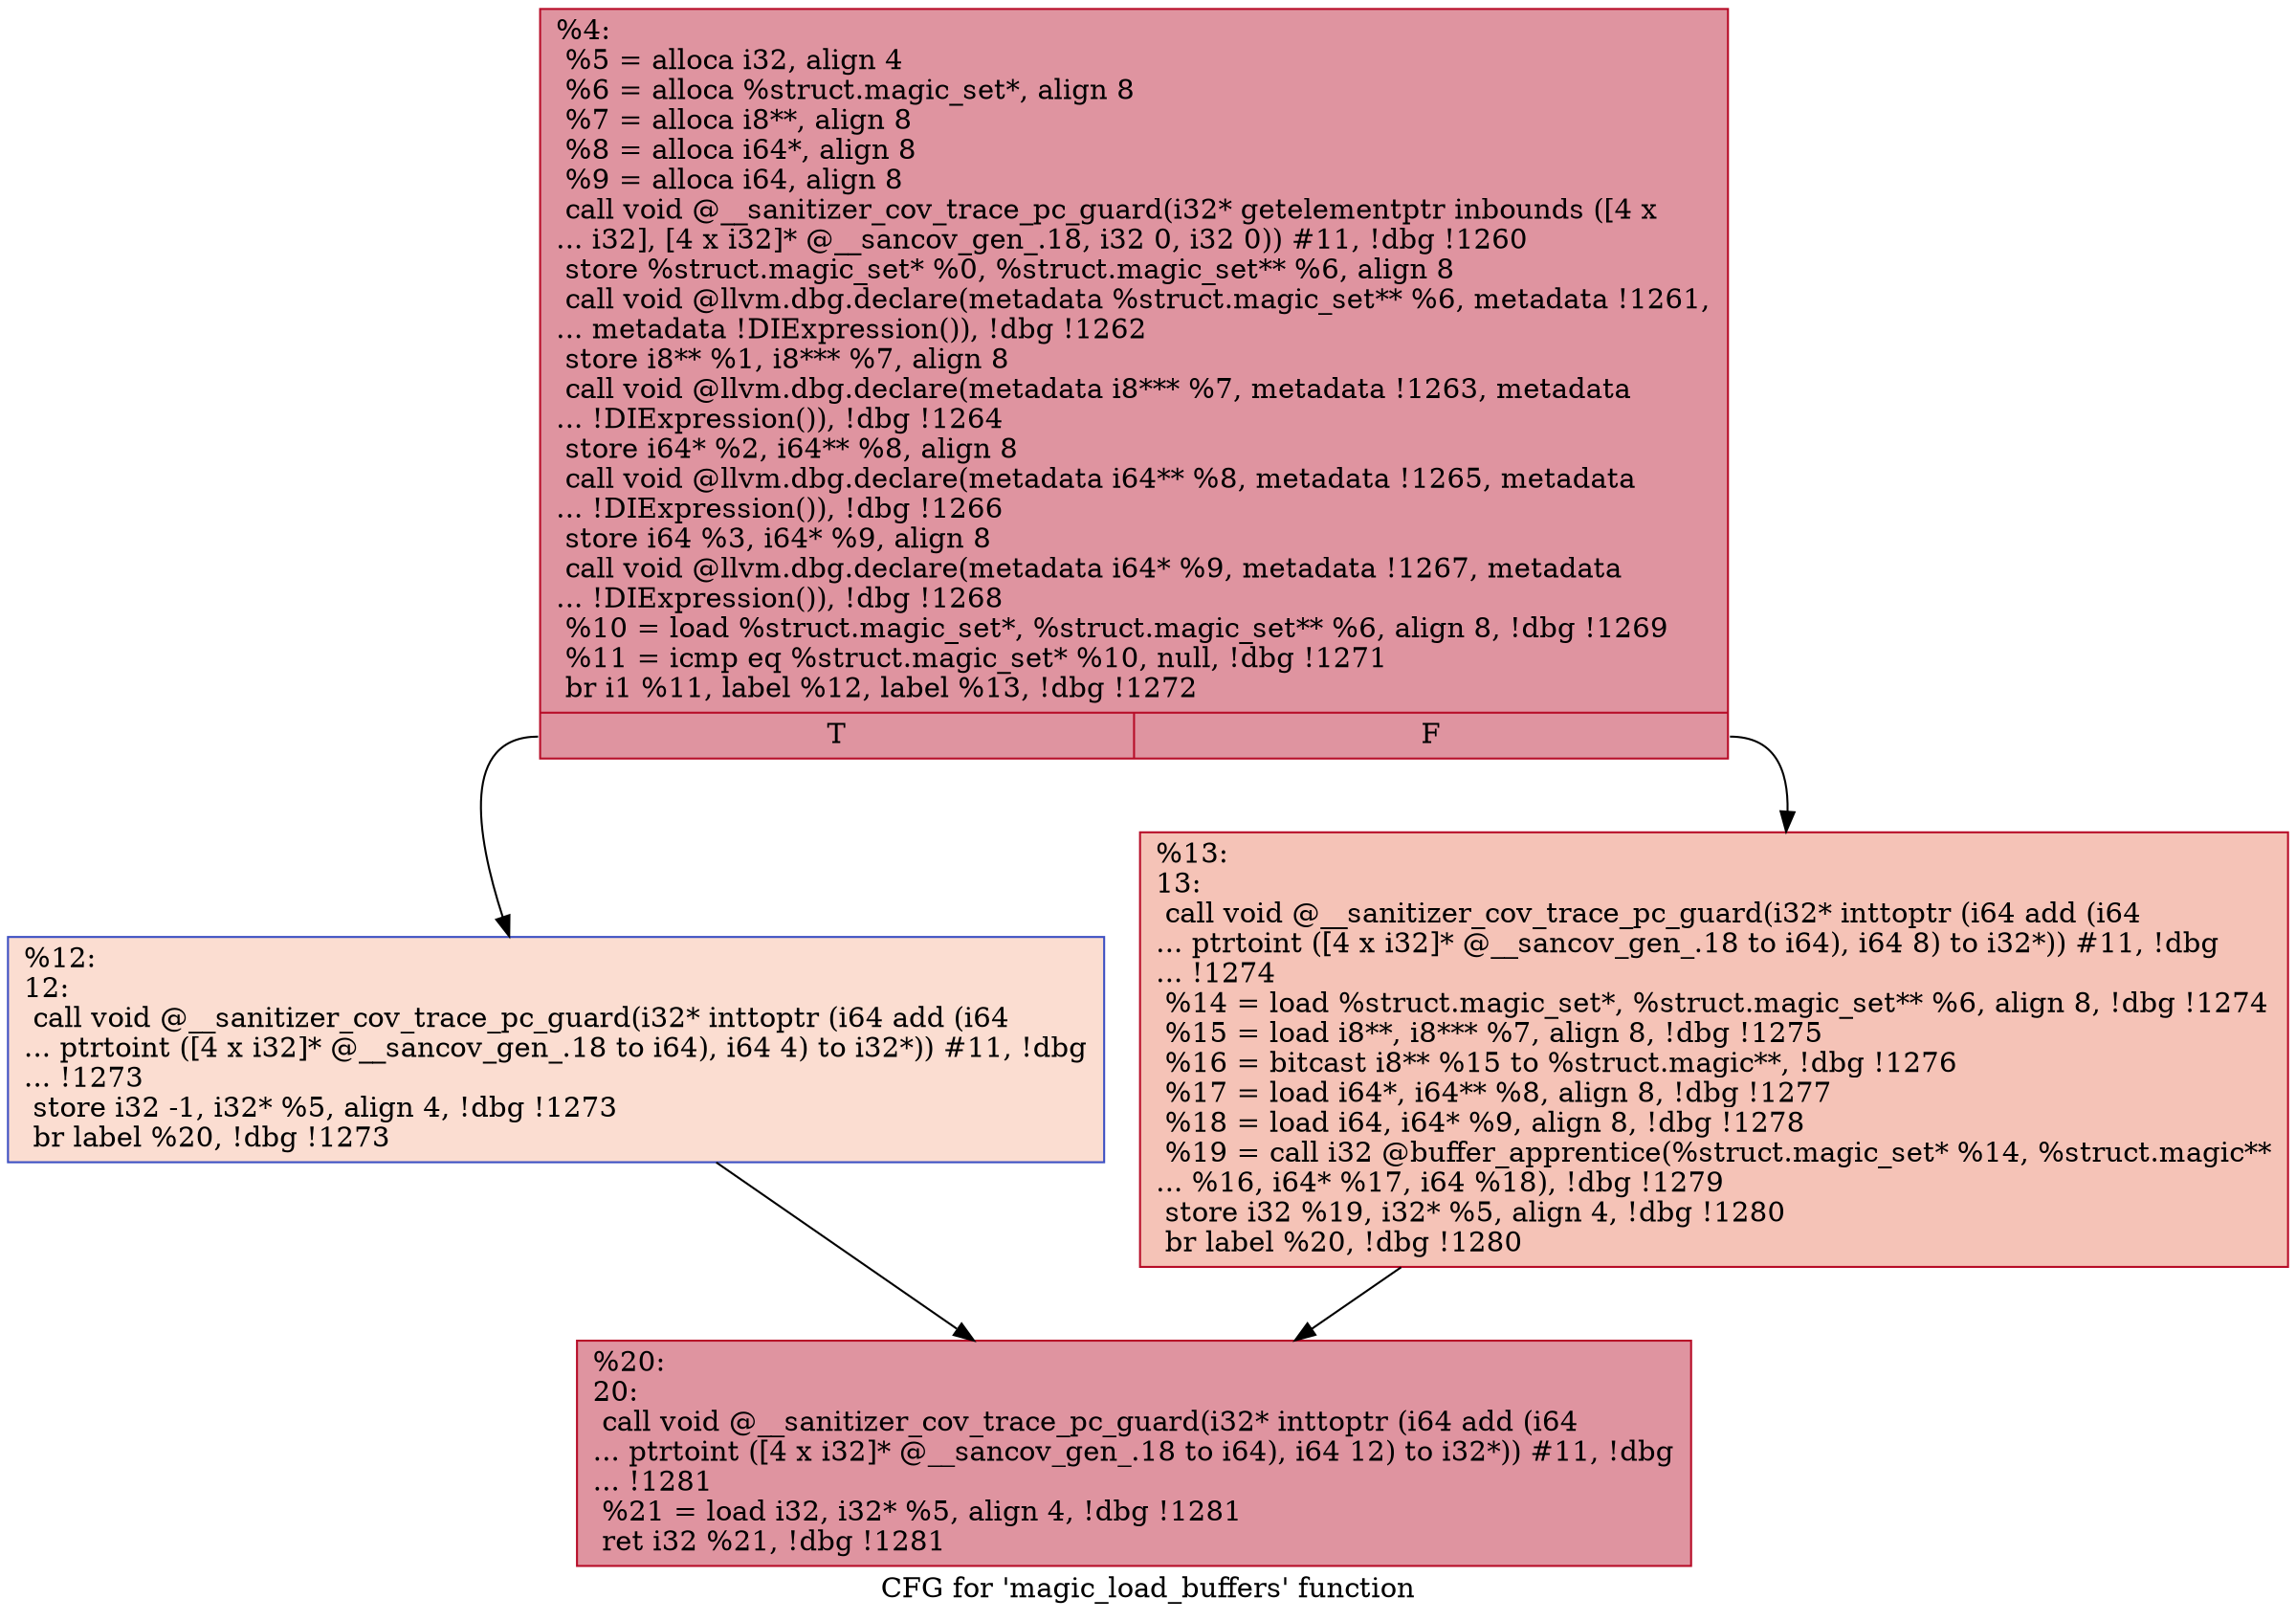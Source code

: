 digraph "CFG for 'magic_load_buffers' function" {
	label="CFG for 'magic_load_buffers' function";

	Node0x5555557aa280 [shape=record,color="#b70d28ff", style=filled, fillcolor="#b70d2870",label="{%4:\l  %5 = alloca i32, align 4\l  %6 = alloca %struct.magic_set*, align 8\l  %7 = alloca i8**, align 8\l  %8 = alloca i64*, align 8\l  %9 = alloca i64, align 8\l  call void @__sanitizer_cov_trace_pc_guard(i32* getelementptr inbounds ([4 x\l... i32], [4 x i32]* @__sancov_gen_.18, i32 0, i32 0)) #11, !dbg !1260\l  store %struct.magic_set* %0, %struct.magic_set** %6, align 8\l  call void @llvm.dbg.declare(metadata %struct.magic_set** %6, metadata !1261,\l... metadata !DIExpression()), !dbg !1262\l  store i8** %1, i8*** %7, align 8\l  call void @llvm.dbg.declare(metadata i8*** %7, metadata !1263, metadata\l... !DIExpression()), !dbg !1264\l  store i64* %2, i64** %8, align 8\l  call void @llvm.dbg.declare(metadata i64** %8, metadata !1265, metadata\l... !DIExpression()), !dbg !1266\l  store i64 %3, i64* %9, align 8\l  call void @llvm.dbg.declare(metadata i64* %9, metadata !1267, metadata\l... !DIExpression()), !dbg !1268\l  %10 = load %struct.magic_set*, %struct.magic_set** %6, align 8, !dbg !1269\l  %11 = icmp eq %struct.magic_set* %10, null, !dbg !1271\l  br i1 %11, label %12, label %13, !dbg !1272\l|{<s0>T|<s1>F}}"];
	Node0x5555557aa280:s0 -> Node0x5555557ab8b0;
	Node0x5555557aa280:s1 -> Node0x5555557ab900;
	Node0x5555557ab8b0 [shape=record,color="#3d50c3ff", style=filled, fillcolor="#f7b39670",label="{%12:\l12:                                               \l  call void @__sanitizer_cov_trace_pc_guard(i32* inttoptr (i64 add (i64\l... ptrtoint ([4 x i32]* @__sancov_gen_.18 to i64), i64 4) to i32*)) #11, !dbg\l... !1273\l  store i32 -1, i32* %5, align 4, !dbg !1273\l  br label %20, !dbg !1273\l}"];
	Node0x5555557ab8b0 -> Node0x5555557ab950;
	Node0x5555557ab900 [shape=record,color="#b70d28ff", style=filled, fillcolor="#e8765c70",label="{%13:\l13:                                               \l  call void @__sanitizer_cov_trace_pc_guard(i32* inttoptr (i64 add (i64\l... ptrtoint ([4 x i32]* @__sancov_gen_.18 to i64), i64 8) to i32*)) #11, !dbg\l... !1274\l  %14 = load %struct.magic_set*, %struct.magic_set** %6, align 8, !dbg !1274\l  %15 = load i8**, i8*** %7, align 8, !dbg !1275\l  %16 = bitcast i8** %15 to %struct.magic**, !dbg !1276\l  %17 = load i64*, i64** %8, align 8, !dbg !1277\l  %18 = load i64, i64* %9, align 8, !dbg !1278\l  %19 = call i32 @buffer_apprentice(%struct.magic_set* %14, %struct.magic**\l... %16, i64* %17, i64 %18), !dbg !1279\l  store i32 %19, i32* %5, align 4, !dbg !1280\l  br label %20, !dbg !1280\l}"];
	Node0x5555557ab900 -> Node0x5555557ab950;
	Node0x5555557ab950 [shape=record,color="#b70d28ff", style=filled, fillcolor="#b70d2870",label="{%20:\l20:                                               \l  call void @__sanitizer_cov_trace_pc_guard(i32* inttoptr (i64 add (i64\l... ptrtoint ([4 x i32]* @__sancov_gen_.18 to i64), i64 12) to i32*)) #11, !dbg\l... !1281\l  %21 = load i32, i32* %5, align 4, !dbg !1281\l  ret i32 %21, !dbg !1281\l}"];
}
